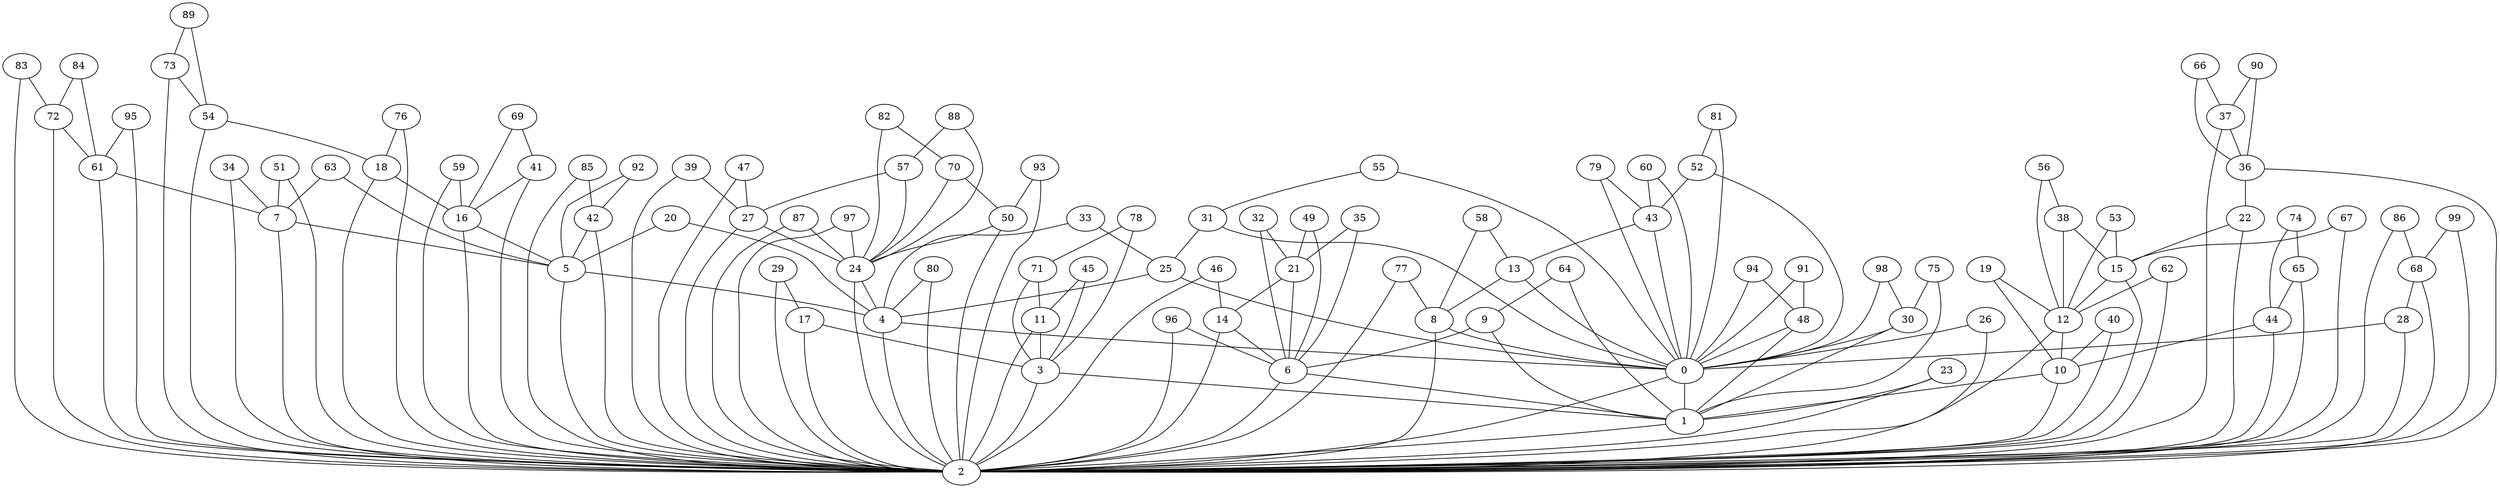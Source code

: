 graph {
	0 [label = 0]
	1 [label = 1]
	2 [label = 2]
	3 [label = 3]
	4 [label = 4]
	5 [label = 5]
	6 [label = 6]
	7 [label = 7]
	8 [label = 8]
	9 [label = 9]
	10 [label = 10]
	11 [label = 11]
	12 [label = 12]
	13 [label = 13]
	14 [label = 14]
	15 [label = 15]
	16 [label = 16]
	17 [label = 17]
	18 [label = 18]
	19 [label = 19]
	20 [label = 20]
	21 [label = 21]
	22 [label = 22]
	23 [label = 23]
	24 [label = 24]
	25 [label = 25]
	26 [label = 26]
	27 [label = 27]
	28 [label = 28]
	29 [label = 29]
	30 [label = 30]
	31 [label = 31]
	32 [label = 32]
	33 [label = 33]
	34 [label = 34]
	35 [label = 35]
	36 [label = 36]
	37 [label = 37]
	38 [label = 38]
	39 [label = 39]
	40 [label = 40]
	41 [label = 41]
	42 [label = 42]
	43 [label = 43]
	44 [label = 44]
	45 [label = 45]
	46 [label = 46]
	47 [label = 47]
	48 [label = 48]
	49 [label = 49]
	50 [label = 50]
	51 [label = 51]
	52 [label = 52]
	53 [label = 53]
	54 [label = 54]
	55 [label = 55]
	56 [label = 56]
	57 [label = 57]
	58 [label = 58]
	59 [label = 59]
	60 [label = 60]
	61 [label = 61]
	62 [label = 62]
	63 [label = 63]
	64 [label = 64]
	65 [label = 65]
	66 [label = 66]
	67 [label = 67]
	68 [label = 68]
	69 [label = 69]
	70 [label = 70]
	71 [label = 71]
	72 [label = 72]
	73 [label = 73]
	74 [label = 74]
	75 [label = 75]
	76 [label = 76]
	77 [label = 77]
	78 [label = 78]
	79 [label = 79]
	80 [label = 80]
	81 [label = 81]
	82 [label = 82]
	83 [label = 83]
	84 [label = 84]
	85 [label = 85]
	86 [label = 86]
	87 [label = 87]
	88 [label = 88]
	89 [label = 89]
	90 [label = 90]
	91 [label = 91]
	92 [label = 92]
	93 [label = 93]
	94 [label = 94]
	95 [label = 95]
	96 [label = 96]
	97 [label = 97]
	98 [label = 98]
	99 [label = 99]
	0 -- 1;
	0 -- 2;
	1 -- 2;
	3 -- 1;
	3 -- 2;
	4 -- 0;
	4 -- 2;
	5 -- 4;
	5 -- 2;
	6 -- 1;
	6 -- 2;
	7 -- 5;
	7 -- 2;
	8 -- 0;
	8 -- 2;
	9 -- 6;
	9 -- 1;
	10 -- 1;
	10 -- 2;
	11 -- 3;
	11 -- 2;
	12 -- 10;
	12 -- 2;
	13 -- 8;
	13 -- 0;
	14 -- 6;
	14 -- 2;
	15 -- 12;
	15 -- 2;
	16 -- 5;
	16 -- 2;
	17 -- 3;
	17 -- 2;
	18 -- 16;
	18 -- 2;
	19 -- 12;
	19 -- 10;
	20 -- 5;
	20 -- 4;
	21 -- 14;
	21 -- 6;
	22 -- 15;
	22 -- 2;
	23 -- 1;
	23 -- 2;
	24 -- 4;
	24 -- 2;
	25 -- 4;
	25 -- 0;
	26 -- 0;
	26 -- 2;
	27 -- 24;
	27 -- 2;
	28 -- 0;
	28 -- 2;
	29 -- 17;
	29 -- 2;
	30 -- 0;
	30 -- 1;
	31 -- 25;
	31 -- 0;
	32 -- 21;
	32 -- 6;
	33 -- 25;
	33 -- 4;
	34 -- 7;
	34 -- 2;
	35 -- 21;
	35 -- 6;
	36 -- 22;
	36 -- 2;
	37 -- 36;
	37 -- 2;
	38 -- 15;
	38 -- 12;
	39 -- 27;
	39 -- 2;
	40 -- 10;
	40 -- 2;
	41 -- 16;
	41 -- 2;
	42 -- 5;
	42 -- 2;
	43 -- 13;
	43 -- 0;
	44 -- 10;
	44 -- 2;
	45 -- 11;
	45 -- 3;
	46 -- 14;
	46 -- 2;
	47 -- 27;
	47 -- 2;
	48 -- 0;
	48 -- 1;
	49 -- 21;
	49 -- 6;
	50 -- 24;
	50 -- 2;
	51 -- 7;
	51 -- 2;
	52 -- 43;
	52 -- 0;
	53 -- 15;
	53 -- 12;
	54 -- 18;
	54 -- 2;
	55 -- 31;
	55 -- 0;
	56 -- 38;
	56 -- 12;
	57 -- 27;
	57 -- 24;
	58 -- 13;
	58 -- 8;
	59 -- 16;
	59 -- 2;
	60 -- 43;
	60 -- 0;
	61 -- 7;
	61 -- 2;
	62 -- 12;
	62 -- 2;
	63 -- 7;
	63 -- 5;
	64 -- 9;
	64 -- 1;
	65 -- 44;
	65 -- 2;
	66 -- 37;
	66 -- 36;
	67 -- 15;
	67 -- 2;
	68 -- 28;
	68 -- 2;
	69 -- 41;
	69 -- 16;
	70 -- 50;
	70 -- 24;
	71 -- 11;
	71 -- 3;
	72 -- 61;
	72 -- 2;
	73 -- 54;
	73 -- 2;
	74 -- 65;
	74 -- 44;
	75 -- 30;
	75 -- 1;
	76 -- 18;
	76 -- 2;
	77 -- 8;
	77 -- 2;
	78 -- 71;
	78 -- 3;
	79 -- 43;
	79 -- 0;
	80 -- 4;
	80 -- 2;
	81 -- 52;
	81 -- 0;
	82 -- 70;
	82 -- 24;
	83 -- 72;
	83 -- 2;
	84 -- 72;
	84 -- 61;
	85 -- 42;
	85 -- 2;
	86 -- 68;
	86 -- 2;
	87 -- 24;
	87 -- 2;
	88 -- 57;
	88 -- 24;
	89 -- 73;
	89 -- 54;
	90 -- 37;
	90 -- 36;
	91 -- 48;
	91 -- 0;
	92 -- 42;
	92 -- 5;
	93 -- 50;
	93 -- 2;
	94 -- 48;
	94 -- 0;
	95 -- 61;
	95 -- 2;
	96 -- 6;
	96 -- 2;
	97 -- 24;
	97 -- 2;
	98 -- 30;
	98 -- 0;
	99 -- 68;
	99 -- 2;
}